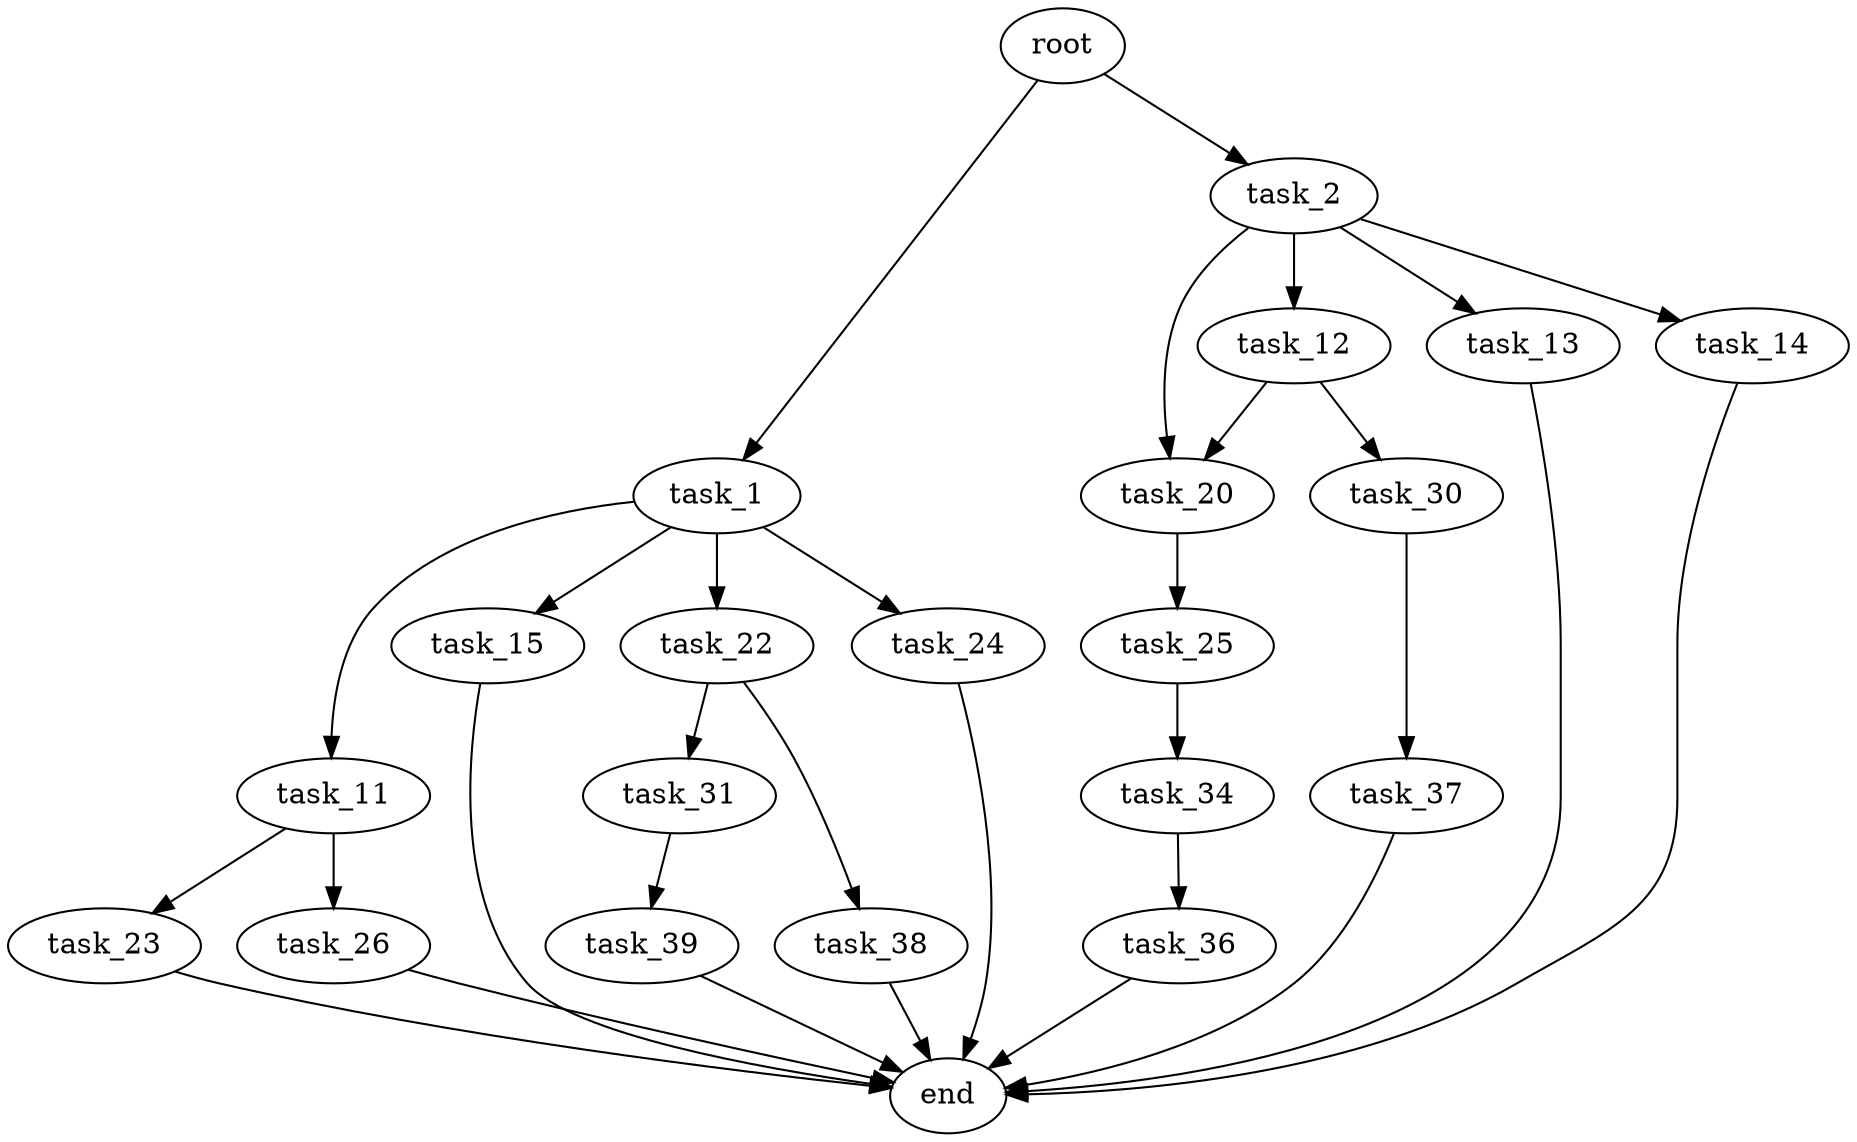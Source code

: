 digraph G {
  root [size="0.000000"];
  task_1 [size="1287265447.000000"];
  task_2 [size="782757789696.000000"];
  task_11 [size="3145076765.000000"];
  task_12 [size="482317220122.000000"];
  task_13 [size="1057728969740.000000"];
  task_14 [size="41054829178.000000"];
  task_15 [size="231928233984.000000"];
  task_20 [size="134217728000.000000"];
  task_22 [size="368293445632.000000"];
  task_23 [size="1073741824000.000000"];
  task_24 [size="7916586950.000000"];
  task_25 [size="743451471461.000000"];
  task_26 [size="305190701606.000000"];
  task_30 [size="46015806101.000000"];
  task_31 [size="217283864692.000000"];
  task_34 [size="68719476736.000000"];
  task_36 [size="368293445632.000000"];
  task_37 [size="3989893902.000000"];
  task_38 [size="7630774903.000000"];
  task_39 [size="11571461154.000000"];
  end [size="0.000000"];

  root -> task_1 [size="1.000000"];
  root -> task_2 [size="1.000000"];
  task_1 -> task_11 [size="33554432.000000"];
  task_1 -> task_15 [size="33554432.000000"];
  task_1 -> task_22 [size="33554432.000000"];
  task_1 -> task_24 [size="33554432.000000"];
  task_2 -> task_12 [size="679477248.000000"];
  task_2 -> task_13 [size="679477248.000000"];
  task_2 -> task_14 [size="679477248.000000"];
  task_2 -> task_20 [size="679477248.000000"];
  task_11 -> task_23 [size="301989888.000000"];
  task_11 -> task_26 [size="301989888.000000"];
  task_12 -> task_20 [size="536870912.000000"];
  task_12 -> task_30 [size="536870912.000000"];
  task_13 -> end [size="1.000000"];
  task_14 -> end [size="1.000000"];
  task_15 -> end [size="1.000000"];
  task_20 -> task_25 [size="209715200.000000"];
  task_22 -> task_31 [size="411041792.000000"];
  task_22 -> task_38 [size="411041792.000000"];
  task_23 -> end [size="1.000000"];
  task_24 -> end [size="1.000000"];
  task_25 -> task_34 [size="838860800.000000"];
  task_26 -> end [size="1.000000"];
  task_30 -> task_37 [size="33554432.000000"];
  task_31 -> task_39 [size="411041792.000000"];
  task_34 -> task_36 [size="134217728.000000"];
  task_36 -> end [size="1.000000"];
  task_37 -> end [size="1.000000"];
  task_38 -> end [size="1.000000"];
  task_39 -> end [size="1.000000"];
}
